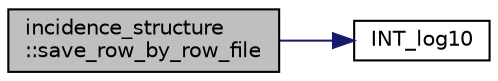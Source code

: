 digraph "incidence_structure::save_row_by_row_file"
{
  edge [fontname="Helvetica",fontsize="10",labelfontname="Helvetica",labelfontsize="10"];
  node [fontname="Helvetica",fontsize="10",shape=record];
  rankdir="LR";
  Node7232 [label="incidence_structure\l::save_row_by_row_file",height=0.2,width=0.4,color="black", fillcolor="grey75", style="filled", fontcolor="black"];
  Node7232 -> Node7233 [color="midnightblue",fontsize="10",style="solid",fontname="Helvetica"];
  Node7233 [label="INT_log10",height=0.2,width=0.4,color="black", fillcolor="white", style="filled",URL="$de/dc5/algebra__and__number__theory_8h.html#a98bc0a6c562370a355165d2538dac250"];
}

